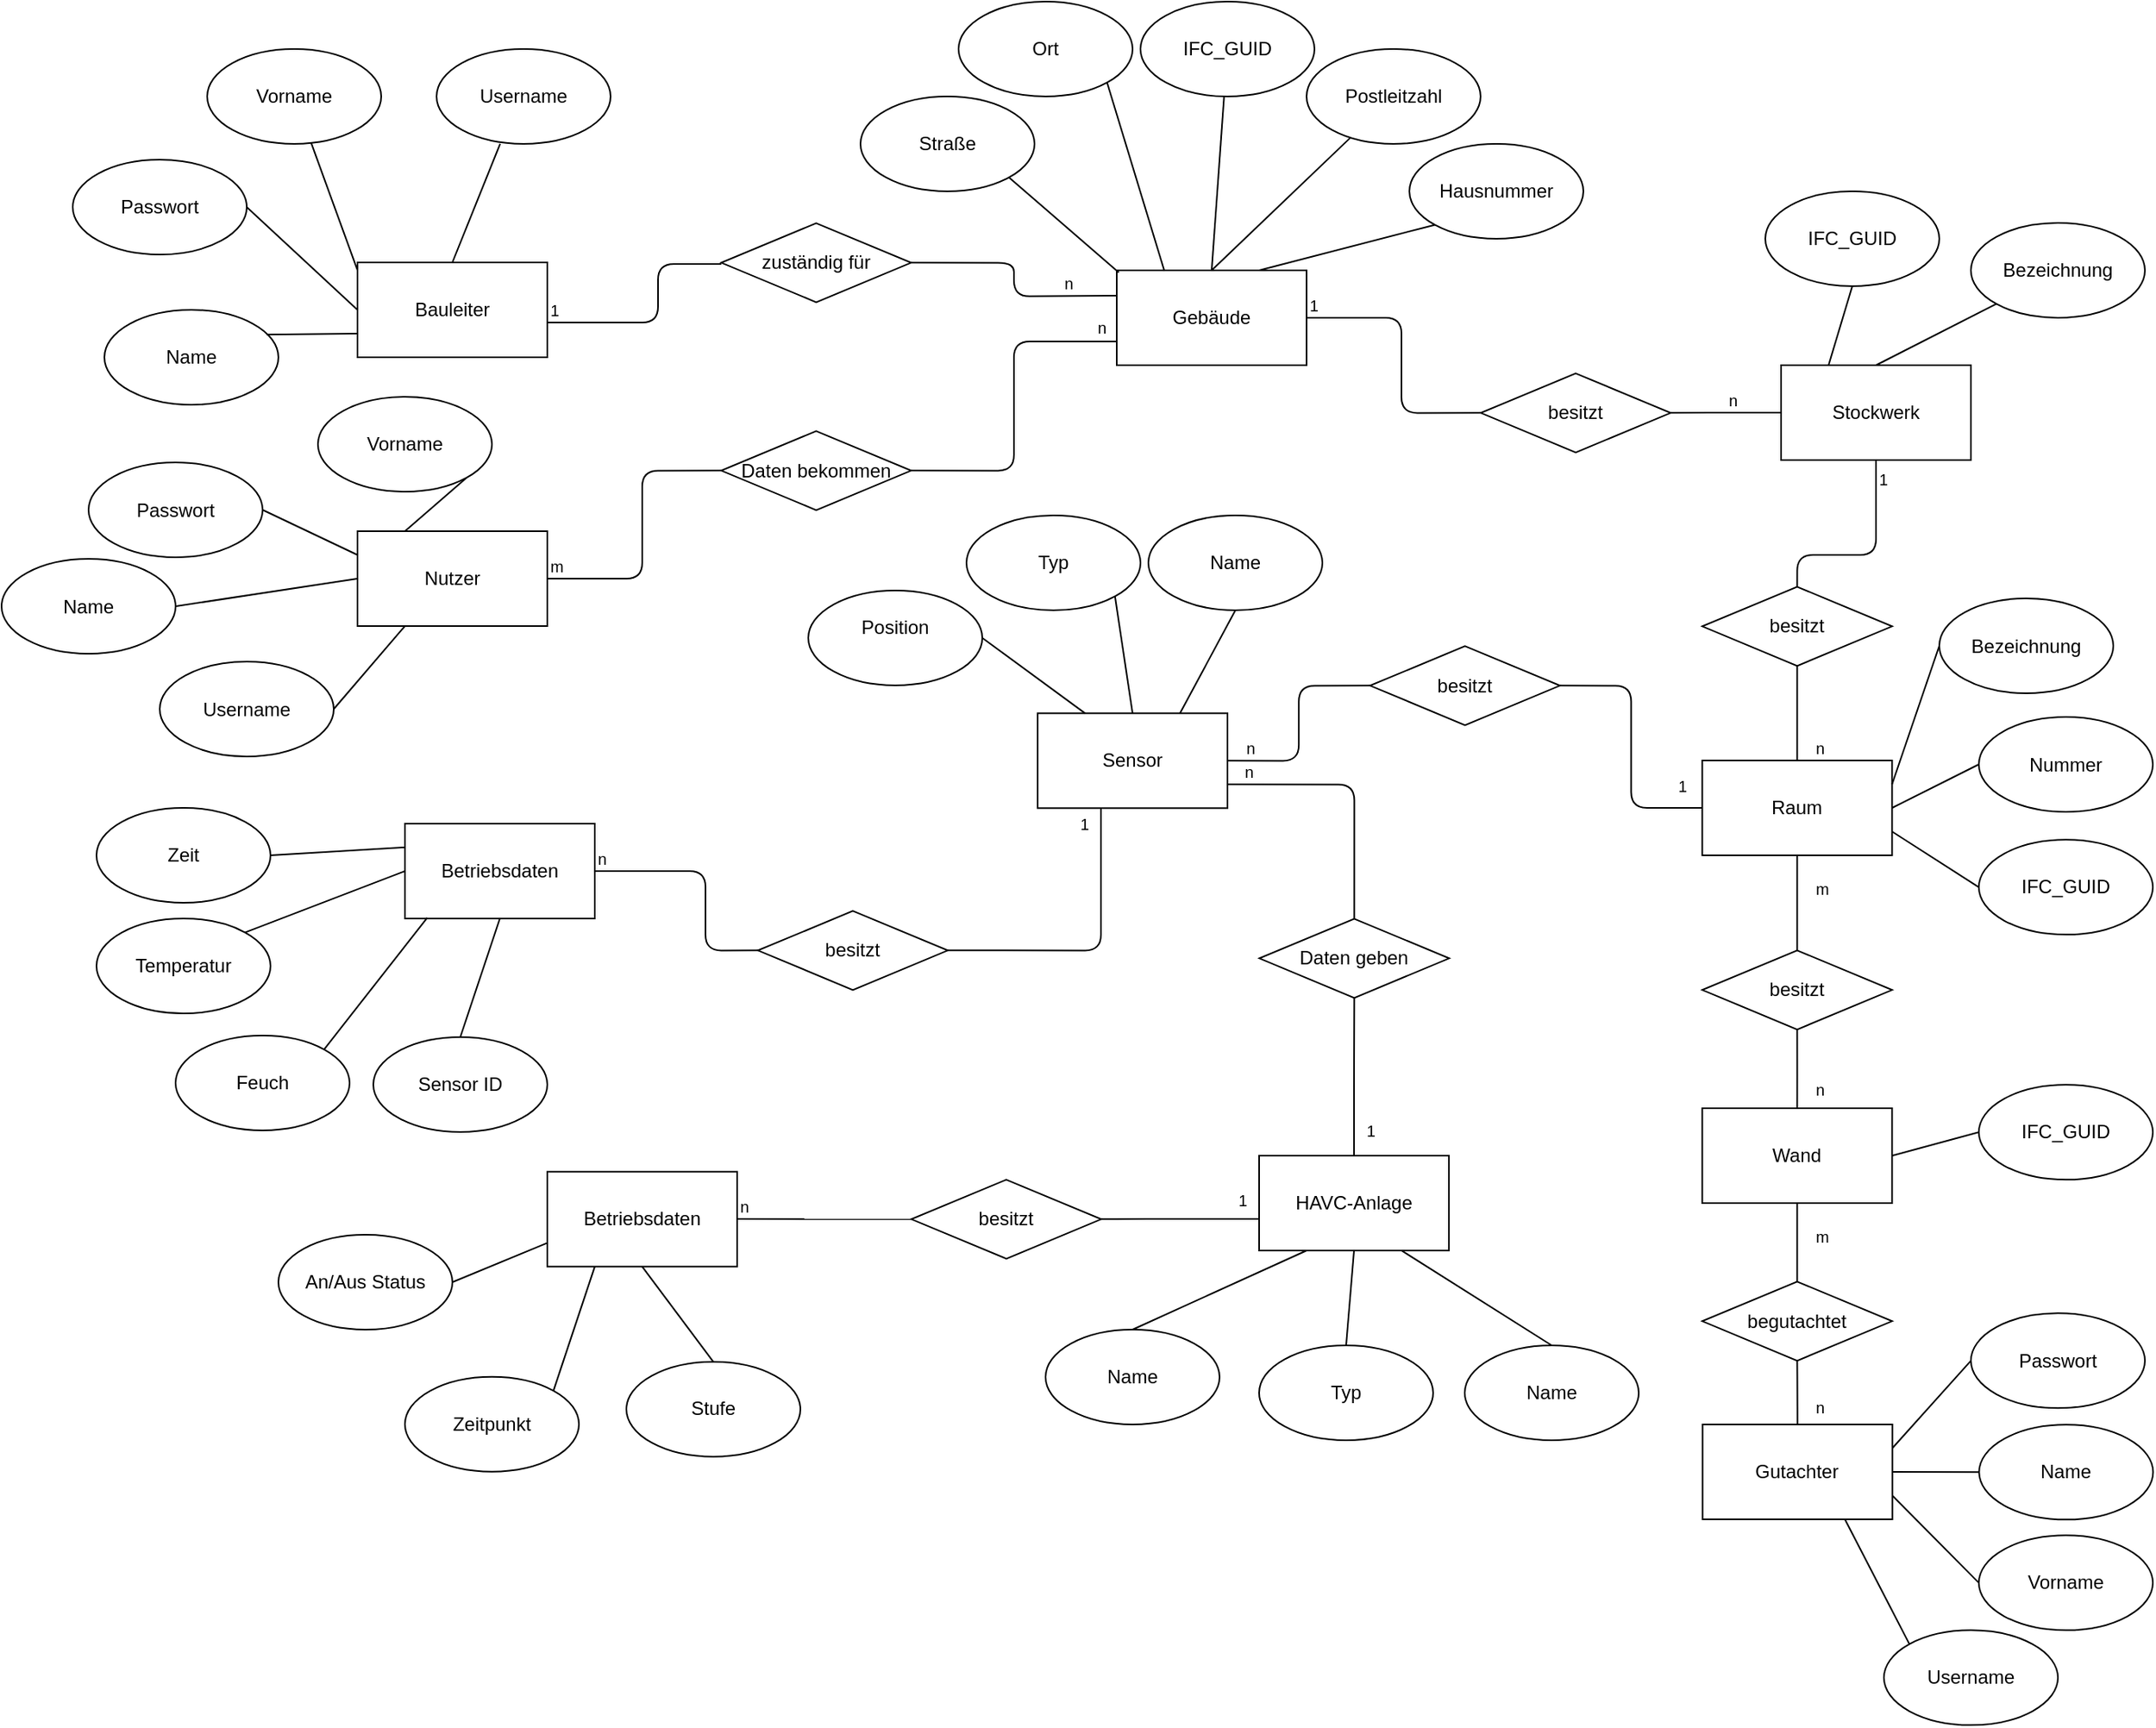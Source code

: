 <mxfile version="10.6.7" type="device"><diagram id="UBX2ubdArQGf509a7uWJ" name="第 1 页"><mxGraphModel dx="1980" dy="1734" grid="1" gridSize="10" guides="1" tooltips="1" connect="1" arrows="0" fold="1" page="1" pageScale="1" pageWidth="827" pageHeight="1169" math="0" shadow="0"><root><mxCell id="0"/><mxCell id="1" parent="0"/><mxCell id="5aq75tI2c3BR_j2ek4rv-1" value="Bauleiter" style="rounded=0;whiteSpace=wrap;html=1;" parent="1" vertex="1"><mxGeometry x="40" y="35" width="120" height="60" as="geometry"/></mxCell><mxCell id="5aq75tI2c3BR_j2ek4rv-2" value="Gebäude" style="rounded=0;whiteSpace=wrap;html=1;" parent="1" vertex="1"><mxGeometry x="520" y="40" width="120" height="60" as="geometry"/></mxCell><mxCell id="5aq75tI2c3BR_j2ek4rv-3" value="Nutzer" style="rounded=0;whiteSpace=wrap;html=1;" parent="1" vertex="1"><mxGeometry x="40" y="205" width="120" height="60" as="geometry"/></mxCell><mxCell id="5aq75tI2c3BR_j2ek4rv-4" value="Stockwerk" style="rounded=0;whiteSpace=wrap;html=1;" parent="1" vertex="1"><mxGeometry x="940" y="100" width="120" height="60" as="geometry"/></mxCell><mxCell id="5aq75tI2c3BR_j2ek4rv-5" value="Raum" style="rounded=0;whiteSpace=wrap;html=1;" parent="1" vertex="1"><mxGeometry x="890.167" y="350" width="120" height="60" as="geometry"/></mxCell><mxCell id="5aq75tI2c3BR_j2ek4rv-6" value="Wand" style="rounded=0;whiteSpace=wrap;html=1;" parent="1" vertex="1"><mxGeometry x="890.167" y="570" width="120" height="60" as="geometry"/></mxCell><mxCell id="5aq75tI2c3BR_j2ek4rv-7" value="Gutachter" style="rounded=0;whiteSpace=wrap;html=1;" parent="1" vertex="1"><mxGeometry x="890.333" y="770" width="120" height="60" as="geometry"/></mxCell><mxCell id="5aq75tI2c3BR_j2ek4rv-8" value="Sensor" style="rounded=0;whiteSpace=wrap;html=1;" parent="1" vertex="1"><mxGeometry x="470" y="320.167" width="120" height="60" as="geometry"/></mxCell><mxCell id="5aq75tI2c3BR_j2ek4rv-9" value="Betriebsdaten" style="rounded=0;whiteSpace=wrap;html=1;" parent="1" vertex="1"><mxGeometry x="70" y="390" width="120" height="60" as="geometry"/></mxCell><mxCell id="5aq75tI2c3BR_j2ek4rv-10" value="HAVC-Anlage" style="rounded=0;whiteSpace=wrap;html=1;" parent="1" vertex="1"><mxGeometry x="610" y="600" width="120" height="60" as="geometry"/></mxCell><mxCell id="5aq75tI2c3BR_j2ek4rv-11" value="Betriebsdaten" style="rounded=0;whiteSpace=wrap;html=1;" parent="1" vertex="1"><mxGeometry x="160" y="610.167" width="120" height="60" as="geometry"/></mxCell><mxCell id="5aq75tI2c3BR_j2ek4rv-12" value="zuständig für" style="rhombus;whiteSpace=wrap;html=1;" parent="1" vertex="1"><mxGeometry x="270" y="10.167" width="120" height="50" as="geometry"/></mxCell><mxCell id="5aq75tI2c3BR_j2ek4rv-13" value="Daten bekommen" style="rhombus;whiteSpace=wrap;html=1;" parent="1" vertex="1"><mxGeometry x="270" y="141.667" width="120" height="50" as="geometry"/></mxCell><mxCell id="5aq75tI2c3BR_j2ek4rv-14" value="besitzt" style="rhombus;whiteSpace=wrap;html=1;" parent="1" vertex="1"><mxGeometry x="750.167" y="105.167" width="120" height="50" as="geometry"/></mxCell><mxCell id="5aq75tI2c3BR_j2ek4rv-15" value="&lt;span style=&quot;font-weight: normal&quot;&gt;besitzt&lt;/span&gt;" style="rhombus;whiteSpace=wrap;html=1;fontStyle=1" parent="1" vertex="1"><mxGeometry x="890.167" y="240.167" width="120" height="50" as="geometry"/></mxCell><mxCell id="5aq75tI2c3BR_j2ek4rv-16" value="besitzt" style="rhombus;whiteSpace=wrap;html=1;" parent="1" vertex="1"><mxGeometry x="890.167" y="470.167" width="120" height="50" as="geometry"/></mxCell><mxCell id="5aq75tI2c3BR_j2ek4rv-17" value="begutachtet" style="rhombus;whiteSpace=wrap;html=1;" parent="1" vertex="1"><mxGeometry x="890.167" y="679.667" width="120" height="50" as="geometry"/></mxCell><mxCell id="5aq75tI2c3BR_j2ek4rv-18" value="besitzt" style="rhombus;whiteSpace=wrap;html=1;" parent="1" vertex="1"><mxGeometry x="680.167" y="277.667" width="120" height="50" as="geometry"/></mxCell><mxCell id="5aq75tI2c3BR_j2ek4rv-19" value="besitzt" style="rhombus;whiteSpace=wrap;html=1;" parent="1" vertex="1"><mxGeometry x="293.167" y="445.167" width="120" height="50" as="geometry"/></mxCell><mxCell id="5aq75tI2c3BR_j2ek4rv-20" value="Daten geben" style="rhombus;whiteSpace=wrap;html=1;" parent="1" vertex="1"><mxGeometry x="610.167" y="450.167" width="120" height="50" as="geometry"/></mxCell><mxCell id="5aq75tI2c3BR_j2ek4rv-21" value="besitzt" style="rhombus;whiteSpace=wrap;html=1;" parent="1" vertex="1"><mxGeometry x="390.167" y="615.167" width="120" height="50" as="geometry"/></mxCell><mxCell id="5aq75tI2c3BR_j2ek4rv-22" value="Passwort&lt;br&gt;" style="ellipse;whiteSpace=wrap;html=1;" parent="1" vertex="1"><mxGeometry x="-130" y="161.5" width="110" height="60" as="geometry"/></mxCell><mxCell id="5aq75tI2c3BR_j2ek4rv-23" value="Username&lt;br&gt;" style="ellipse;whiteSpace=wrap;html=1;" parent="1" vertex="1"><mxGeometry x="90" y="-100" width="110" height="60" as="geometry"/></mxCell><mxCell id="5aq75tI2c3BR_j2ek4rv-24" value="Vorname&lt;br&gt;" style="ellipse;whiteSpace=wrap;html=1;" parent="1" vertex="1"><mxGeometry x="-55" y="-100" width="110" height="60" as="geometry"/></mxCell><mxCell id="5aq75tI2c3BR_j2ek4rv-25" value="Name&lt;br&gt;" style="ellipse;whiteSpace=wrap;html=1;" parent="1" vertex="1"><mxGeometry x="-120" y="65" width="110" height="60" as="geometry"/></mxCell><mxCell id="5aq75tI2c3BR_j2ek4rv-27" value="Passwort&lt;br&gt;" style="ellipse;whiteSpace=wrap;html=1;" parent="1" vertex="1"><mxGeometry x="-140" y="-30" width="110" height="60" as="geometry"/></mxCell><mxCell id="5aq75tI2c3BR_j2ek4rv-28" value="Username&lt;br&gt;" style="ellipse;whiteSpace=wrap;html=1;" parent="1" vertex="1"><mxGeometry x="-85" y="287.5" width="110" height="60" as="geometry"/></mxCell><mxCell id="5aq75tI2c3BR_j2ek4rv-29" value="Vorname&lt;br&gt;" style="ellipse;whiteSpace=wrap;html=1;" parent="1" vertex="1"><mxGeometry x="15" y="120" width="110" height="60" as="geometry"/></mxCell><mxCell id="5aq75tI2c3BR_j2ek4rv-30" value="Name&lt;br&gt;" style="ellipse;whiteSpace=wrap;html=1;" parent="1" vertex="1"><mxGeometry x="-185" y="222.5" width="110" height="60" as="geometry"/></mxCell><mxCell id="5aq75tI2c3BR_j2ek4rv-31" value="Passwort&lt;br&gt;" style="ellipse;whiteSpace=wrap;html=1;" parent="1" vertex="1"><mxGeometry x="1060" y="699.667" width="110" height="60" as="geometry"/></mxCell><mxCell id="5aq75tI2c3BR_j2ek4rv-32" value="Username&lt;br&gt;" style="ellipse;whiteSpace=wrap;html=1;" parent="1" vertex="1"><mxGeometry x="1005" y="900.167" width="110" height="60" as="geometry"/></mxCell><mxCell id="5aq75tI2c3BR_j2ek4rv-33" value="Vorname&lt;br&gt;" style="ellipse;whiteSpace=wrap;html=1;" parent="1" vertex="1"><mxGeometry x="1065" y="840.167" width="110" height="60" as="geometry"/></mxCell><mxCell id="5aq75tI2c3BR_j2ek4rv-34" value="Name&lt;br&gt;" style="ellipse;whiteSpace=wrap;html=1;" parent="1" vertex="1"><mxGeometry x="1065.167" y="770.167" width="110" height="60" as="geometry"/></mxCell><mxCell id="5aq75tI2c3BR_j2ek4rv-35" value="IFC_GUID&lt;br&gt;" style="ellipse;whiteSpace=wrap;html=1;" parent="1" vertex="1"><mxGeometry x="535" y="-130" width="110" height="60" as="geometry"/></mxCell><mxCell id="5aq75tI2c3BR_j2ek4rv-36" value="Hausnummer&lt;br&gt;" style="ellipse;whiteSpace=wrap;html=1;" parent="1" vertex="1"><mxGeometry x="705" y="-40" width="110" height="60" as="geometry"/></mxCell><mxCell id="5aq75tI2c3BR_j2ek4rv-37" value="Postleitzahl&lt;br&gt;" style="ellipse;whiteSpace=wrap;html=1;" parent="1" vertex="1"><mxGeometry x="640" y="-100" width="110" height="60" as="geometry"/></mxCell><mxCell id="5aq75tI2c3BR_j2ek4rv-38" value="Straße&lt;br&gt;" style="ellipse;whiteSpace=wrap;html=1;" parent="1" vertex="1"><mxGeometry x="358" y="-70" width="110" height="60" as="geometry"/></mxCell><mxCell id="5aq75tI2c3BR_j2ek4rv-39" value="Ort&lt;br&gt;" style="ellipse;whiteSpace=wrap;html=1;" parent="1" vertex="1"><mxGeometry x="420" y="-130" width="110" height="60" as="geometry"/></mxCell><mxCell id="5aq75tI2c3BR_j2ek4rv-40" value="IFC_GUID&lt;br&gt;" style="ellipse;whiteSpace=wrap;html=1;" parent="1" vertex="1"><mxGeometry x="930" y="-10" width="110" height="60" as="geometry"/></mxCell><mxCell id="5aq75tI2c3BR_j2ek4rv-41" value="Nummer&lt;br&gt;" style="ellipse;whiteSpace=wrap;html=1;" parent="1" vertex="1"><mxGeometry x="1065" y="322.5" width="110" height="60" as="geometry"/></mxCell><mxCell id="5aq75tI2c3BR_j2ek4rv-42" value="Bezeichnung&lt;br&gt;" style="ellipse;whiteSpace=wrap;html=1;" parent="1" vertex="1"><mxGeometry x="1040" y="247.5" width="110" height="60" as="geometry"/></mxCell><mxCell id="5aq75tI2c3BR_j2ek4rv-43" value="IFC_GUID&lt;br&gt;" style="ellipse;whiteSpace=wrap;html=1;" parent="1" vertex="1"><mxGeometry x="1065" y="400.167" width="110" height="60" as="geometry"/></mxCell><mxCell id="5aq75tI2c3BR_j2ek4rv-44" value="Bezeichnung&lt;br&gt;" style="ellipse;whiteSpace=wrap;html=1;" parent="1" vertex="1"><mxGeometry x="1060" y="10" width="110" height="60" as="geometry"/></mxCell><mxCell id="5aq75tI2c3BR_j2ek4rv-45" value="IFC_GUID&lt;br&gt;" style="ellipse;whiteSpace=wrap;html=1;" parent="1" vertex="1"><mxGeometry x="1065" y="555.167" width="110" height="60" as="geometry"/></mxCell><mxCell id="5aq75tI2c3BR_j2ek4rv-46" value="Name&lt;br&gt;" style="ellipse;whiteSpace=wrap;html=1;" parent="1" vertex="1"><mxGeometry x="540" y="195" width="110" height="60" as="geometry"/></mxCell><mxCell id="bjiKkHDCaapqPkf60sy4-5" value="" style="endArrow=none;html=1;edgeStyle=orthogonalEdgeStyle;exitX=1;exitY=0.5;exitDx=0;exitDy=0;entryX=0;entryY=0.5;entryDx=0;entryDy=0;" parent="1" source="5aq75tI2c3BR_j2ek4rv-9" target="5aq75tI2c3BR_j2ek4rv-19" edge="1"><mxGeometry relative="1" as="geometry"><mxPoint x="193" y="510" as="sourcePoint"/><mxPoint x="353" y="510" as="targetPoint"/><Array as="points"><mxPoint x="260" y="420"/><mxPoint x="260" y="470"/></Array></mxGeometry></mxCell><mxCell id="bjiKkHDCaapqPkf60sy4-6" value="n&lt;br&gt;" style="resizable=0;html=1;align=left;verticalAlign=bottom;labelBackgroundColor=#ffffff;fontSize=10;" parent="bjiKkHDCaapqPkf60sy4-5" connectable="0" vertex="1"><mxGeometry x="-1" relative="1" as="geometry"/></mxCell><mxCell id="bjiKkHDCaapqPkf60sy4-7" value="" style="resizable=0;html=1;align=right;verticalAlign=bottom;labelBackgroundColor=#ffffff;fontSize=10;" parent="bjiKkHDCaapqPkf60sy4-5" connectable="0" vertex="1"><mxGeometry x="1" relative="1" as="geometry"/></mxCell><mxCell id="bjiKkHDCaapqPkf60sy4-8" value="" style="endArrow=none;html=1;edgeStyle=orthogonalEdgeStyle;entryX=1;entryY=0.5;entryDx=0;entryDy=0;" parent="1" source="5aq75tI2c3BR_j2ek4rv-8" target="5aq75tI2c3BR_j2ek4rv-19" edge="1"><mxGeometry relative="1" as="geometry"><mxPoint x="510" y="420" as="sourcePoint"/><mxPoint x="535" y="419" as="targetPoint"/><Array as="points"><mxPoint x="510" y="470"/></Array></mxGeometry></mxCell><mxCell id="bjiKkHDCaapqPkf60sy4-9" value="1" style="resizable=0;html=1;align=left;verticalAlign=bottom;labelBackgroundColor=#ffffff;fontSize=10;" parent="bjiKkHDCaapqPkf60sy4-8" connectable="0" vertex="1"><mxGeometry x="-1" relative="1" as="geometry"><mxPoint x="-15" y="18" as="offset"/></mxGeometry></mxCell><mxCell id="bjiKkHDCaapqPkf60sy4-10" value="" style="resizable=0;html=1;align=right;verticalAlign=bottom;labelBackgroundColor=#ffffff;fontSize=10;" parent="bjiKkHDCaapqPkf60sy4-8" connectable="0" vertex="1"><mxGeometry x="1" relative="1" as="geometry"/></mxCell><mxCell id="bjiKkHDCaapqPkf60sy4-17" value="" style="endArrow=none;html=1;edgeStyle=orthogonalEdgeStyle;entryX=0;entryY=0.5;entryDx=0;entryDy=0;" parent="1" source="5aq75tI2c3BR_j2ek4rv-1" target="5aq75tI2c3BR_j2ek4rv-12" edge="1"><mxGeometry relative="1" as="geometry"><mxPoint x="158.5" y="45" as="sourcePoint"/><mxPoint x="279" y="36" as="targetPoint"/><Array as="points"><mxPoint x="230" y="73"/><mxPoint x="230" y="36"/><mxPoint x="270" y="36"/></Array></mxGeometry></mxCell><mxCell id="bjiKkHDCaapqPkf60sy4-18" value="1&lt;br&gt;" style="resizable=0;html=1;align=left;verticalAlign=bottom;labelBackgroundColor=#ffffff;fontSize=10;" parent="bjiKkHDCaapqPkf60sy4-17" connectable="0" vertex="1"><mxGeometry x="-1" relative="1" as="geometry"/></mxCell><mxCell id="bjiKkHDCaapqPkf60sy4-19" value="" style="resizable=0;html=1;align=right;verticalAlign=bottom;labelBackgroundColor=#ffffff;fontSize=10;" parent="bjiKkHDCaapqPkf60sy4-17" connectable="0" vertex="1"><mxGeometry x="1" relative="1" as="geometry"/></mxCell><mxCell id="bjiKkHDCaapqPkf60sy4-28" value="" style="endArrow=none;html=1;edgeStyle=orthogonalEdgeStyle;entryX=1;entryY=0.5;entryDx=0;entryDy=0;" parent="1" target="5aq75tI2c3BR_j2ek4rv-12" edge="1"><mxGeometry relative="1" as="geometry"><mxPoint x="520" y="56" as="sourcePoint"/><mxPoint x="390" y="40" as="targetPoint"/></mxGeometry></mxCell><mxCell id="bjiKkHDCaapqPkf60sy4-29" value="n&lt;br&gt;" style="resizable=0;html=1;align=left;verticalAlign=bottom;labelBackgroundColor=#ffffff;fontSize=10;" parent="bjiKkHDCaapqPkf60sy4-28" connectable="0" vertex="1"><mxGeometry x="-1" relative="1" as="geometry"><mxPoint x="-35" as="offset"/></mxGeometry></mxCell><mxCell id="bjiKkHDCaapqPkf60sy4-30" value="" style="resizable=0;html=1;align=right;verticalAlign=bottom;labelBackgroundColor=#ffffff;fontSize=10;" parent="bjiKkHDCaapqPkf60sy4-28" connectable="0" vertex="1"><mxGeometry x="1" relative="1" as="geometry"/></mxCell><mxCell id="bjiKkHDCaapqPkf60sy4-31" value="" style="endArrow=none;html=1;exitX=0;exitY=0.083;exitDx=0;exitDy=0;exitPerimeter=0;" parent="1" source="5aq75tI2c3BR_j2ek4rv-1" target="5aq75tI2c3BR_j2ek4rv-24" edge="1"><mxGeometry width="50" height="50" relative="1" as="geometry"><mxPoint x="30" y="10" as="sourcePoint"/><mxPoint x="80" y="-40" as="targetPoint"/></mxGeometry></mxCell><mxCell id="bjiKkHDCaapqPkf60sy4-33" value="" style="endArrow=none;html=1;exitX=0.5;exitY=0;exitDx=0;exitDy=0;" parent="1" source="5aq75tI2c3BR_j2ek4rv-1" edge="1"><mxGeometry width="50" height="50" relative="1" as="geometry"><mxPoint x="159.5" y="40.5" as="sourcePoint"/><mxPoint x="130.201" y="-40.073" as="targetPoint"/></mxGeometry></mxCell><mxCell id="bjiKkHDCaapqPkf60sy4-34" value="" style="endArrow=none;html=1;entryX=0;entryY=1;entryDx=0;entryDy=0;exitX=0.75;exitY=0;exitDx=0;exitDy=0;" parent="1" source="5aq75tI2c3BR_j2ek4rv-2" target="5aq75tI2c3BR_j2ek4rv-36" edge="1"><mxGeometry width="50" height="50" relative="1" as="geometry"><mxPoint x="620" y="37" as="sourcePoint"/><mxPoint x="715.201" y="-65.073" as="targetPoint"/></mxGeometry></mxCell><mxCell id="bjiKkHDCaapqPkf60sy4-36" value="" style="endArrow=none;html=1;exitX=0;exitY=0.75;exitDx=0;exitDy=0;entryX=0.933;entryY=0.26;entryDx=0;entryDy=0;entryPerimeter=0;" parent="1" source="5aq75tI2c3BR_j2ek4rv-1" target="5aq75tI2c3BR_j2ek4rv-25" edge="1"><mxGeometry width="50" height="50" relative="1" as="geometry"><mxPoint x="60" y="60" as="sourcePoint"/><mxPoint x="30.701" y="-20.573" as="targetPoint"/></mxGeometry></mxCell><mxCell id="bjiKkHDCaapqPkf60sy4-37" value="" style="endArrow=none;html=1;exitX=0;exitY=0.5;exitDx=0;exitDy=0;entryX=1;entryY=0.5;entryDx=0;entryDy=0;" parent="1" source="5aq75tI2c3BR_j2ek4rv-1" target="5aq75tI2c3BR_j2ek4rv-27" edge="1"><mxGeometry width="50" height="50" relative="1" as="geometry"><mxPoint x="70" y="70" as="sourcePoint"/><mxPoint x="40.701" y="-10.573" as="targetPoint"/></mxGeometry></mxCell><mxCell id="bjiKkHDCaapqPkf60sy4-38" value="" style="endArrow=none;html=1;exitX=0.5;exitY=0;exitDx=0;exitDy=0;" parent="1" source="5aq75tI2c3BR_j2ek4rv-2" target="5aq75tI2c3BR_j2ek4rv-37" edge="1"><mxGeometry width="50" height="50" relative="1" as="geometry"><mxPoint x="580" y="30" as="sourcePoint"/><mxPoint x="550.701" y="-30.073" as="targetPoint"/></mxGeometry></mxCell><mxCell id="bjiKkHDCaapqPkf60sy4-39" style="edgeStyle=none;rounded=0;orthogonalLoop=1;jettySize=auto;html=1;entryX=0.5;entryY=0;entryDx=0;entryDy=0;" parent="1" source="5aq75tI2c3BR_j2ek4rv-2" target="5aq75tI2c3BR_j2ek4rv-2" edge="1"><mxGeometry relative="1" as="geometry"/></mxCell><mxCell id="bjiKkHDCaapqPkf60sy4-40" value="" style="endArrow=none;html=1;exitX=0.5;exitY=0;exitDx=0;exitDy=0;" parent="1" source="5aq75tI2c3BR_j2ek4rv-2" target="5aq75tI2c3BR_j2ek4rv-35" edge="1"><mxGeometry width="50" height="50" relative="1" as="geometry"><mxPoint x="499.5" y="40.5" as="sourcePoint"/><mxPoint x="470.201" y="-40.073" as="targetPoint"/></mxGeometry></mxCell><mxCell id="bjiKkHDCaapqPkf60sy4-41" value="" style="endArrow=none;html=1;edgeStyle=orthogonalEdgeStyle;exitX=0;exitY=0.5;exitDx=0;exitDy=0;entryX=1;entryY=0.5;entryDx=0;entryDy=0;" parent="1" source="5aq75tI2c3BR_j2ek4rv-4" target="5aq75tI2c3BR_j2ek4rv-14" edge="1"><mxGeometry relative="1" as="geometry"><mxPoint x="915" y="122.5" as="sourcePoint"/><mxPoint x="830" y="100" as="targetPoint"/></mxGeometry></mxCell><mxCell id="bjiKkHDCaapqPkf60sy4-42" value="n&lt;br&gt;" style="resizable=0;html=1;align=left;verticalAlign=bottom;labelBackgroundColor=#ffffff;fontSize=10;" parent="bjiKkHDCaapqPkf60sy4-41" connectable="0" vertex="1"><mxGeometry x="-1" relative="1" as="geometry"><mxPoint x="-35" as="offset"/></mxGeometry></mxCell><mxCell id="bjiKkHDCaapqPkf60sy4-43" value="" style="resizable=0;html=1;align=right;verticalAlign=bottom;labelBackgroundColor=#ffffff;fontSize=10;" parent="bjiKkHDCaapqPkf60sy4-41" connectable="0" vertex="1"><mxGeometry x="1" relative="1" as="geometry"/></mxCell><mxCell id="bjiKkHDCaapqPkf60sy4-47" value="" style="endArrow=none;html=1;edgeStyle=orthogonalEdgeStyle;entryX=0;entryY=0.5;entryDx=0;entryDy=0;exitX=1;exitY=0.5;exitDx=0;exitDy=0;" parent="1" source="5aq75tI2c3BR_j2ek4rv-2" target="5aq75tI2c3BR_j2ek4rv-14" edge="1"><mxGeometry relative="1" as="geometry"><mxPoint x="662" y="95" as="sourcePoint"/><mxPoint x="772" y="57" as="targetPoint"/><Array as="points"><mxPoint x="700" y="70"/><mxPoint x="700" y="130"/></Array></mxGeometry></mxCell><mxCell id="bjiKkHDCaapqPkf60sy4-48" value="1&lt;br&gt;" style="resizable=0;html=1;align=left;verticalAlign=bottom;labelBackgroundColor=#ffffff;fontSize=10;" parent="bjiKkHDCaapqPkf60sy4-47" connectable="0" vertex="1"><mxGeometry x="-1" relative="1" as="geometry"/></mxCell><mxCell id="bjiKkHDCaapqPkf60sy4-49" value="" style="resizable=0;html=1;align=right;verticalAlign=bottom;labelBackgroundColor=#ffffff;fontSize=10;" parent="bjiKkHDCaapqPkf60sy4-47" connectable="0" vertex="1"><mxGeometry x="1" relative="1" as="geometry"/></mxCell><mxCell id="bjiKkHDCaapqPkf60sy4-50" value="" style="endArrow=none;html=1;entryX=0;entryY=1;entryDx=0;entryDy=0;exitX=0.5;exitY=0;exitDx=0;exitDy=0;" parent="1" source="5aq75tI2c3BR_j2ek4rv-4" target="5aq75tI2c3BR_j2ek4rv-44" edge="1"><mxGeometry width="50" height="50" relative="1" as="geometry"><mxPoint x="990" y="113.5" as="sourcePoint"/><mxPoint x="1085" y="26.5" as="targetPoint"/></mxGeometry></mxCell><mxCell id="bjiKkHDCaapqPkf60sy4-51" value="" style="endArrow=none;html=1;entryX=0.5;entryY=1;entryDx=0;entryDy=0;exitX=0.25;exitY=0;exitDx=0;exitDy=0;" parent="1" source="5aq75tI2c3BR_j2ek4rv-4" target="5aq75tI2c3BR_j2ek4rv-40" edge="1"><mxGeometry width="50" height="50" relative="1" as="geometry"><mxPoint x="924" y="74.5" as="sourcePoint"/><mxPoint x="1000" y="35.5" as="targetPoint"/></mxGeometry></mxCell><mxCell id="bjiKkHDCaapqPkf60sy4-55" value="" style="endArrow=none;html=1;edgeStyle=orthogonalEdgeStyle;exitX=0.5;exitY=1;exitDx=0;exitDy=0;entryX=0.5;entryY=0;entryDx=0;entryDy=0;" parent="1" source="5aq75tI2c3BR_j2ek4rv-4" target="5aq75tI2c3BR_j2ek4rv-15" edge="1"><mxGeometry relative="1" as="geometry"><mxPoint x="950" y="140" as="sourcePoint"/><mxPoint x="880" y="140" as="targetPoint"/><Array as="points"><mxPoint x="1000" y="220"/></Array></mxGeometry></mxCell><mxCell id="bjiKkHDCaapqPkf60sy4-56" value="1&lt;br&gt;" style="resizable=0;html=1;align=left;verticalAlign=bottom;labelBackgroundColor=#ffffff;fontSize=10;" parent="bjiKkHDCaapqPkf60sy4-55" connectable="0" vertex="1"><mxGeometry x="-1" relative="1" as="geometry"><mxPoint y="20" as="offset"/></mxGeometry></mxCell><mxCell id="bjiKkHDCaapqPkf60sy4-57" value="" style="resizable=0;html=1;align=right;verticalAlign=bottom;labelBackgroundColor=#ffffff;fontSize=10;" parent="bjiKkHDCaapqPkf60sy4-55" connectable="0" vertex="1"><mxGeometry x="1" relative="1" as="geometry"/></mxCell><mxCell id="bjiKkHDCaapqPkf60sy4-58" value="" style="endArrow=none;html=1;edgeStyle=orthogonalEdgeStyle;" parent="1" source="5aq75tI2c3BR_j2ek4rv-15" target="5aq75tI2c3BR_j2ek4rv-5" edge="1"><mxGeometry relative="1" as="geometry"><mxPoint x="950" y="140" as="sourcePoint"/><mxPoint x="880" y="140" as="targetPoint"/><Array as="points"/></mxGeometry></mxCell><mxCell id="bjiKkHDCaapqPkf60sy4-59" value="n&lt;br&gt;" style="resizable=0;html=1;align=left;verticalAlign=bottom;labelBackgroundColor=#ffffff;fontSize=10;" parent="bjiKkHDCaapqPkf60sy4-58" connectable="0" vertex="1"><mxGeometry x="-1" relative="1" as="geometry"><mxPoint x="10" y="60" as="offset"/></mxGeometry></mxCell><mxCell id="bjiKkHDCaapqPkf60sy4-60" value="" style="resizable=0;html=1;align=right;verticalAlign=bottom;labelBackgroundColor=#ffffff;fontSize=10;" parent="bjiKkHDCaapqPkf60sy4-58" connectable="0" vertex="1"><mxGeometry x="1" relative="1" as="geometry"/></mxCell><mxCell id="bjiKkHDCaapqPkf60sy4-62" value="" style="endArrow=none;html=1;entryX=0;entryY=0.5;entryDx=0;entryDy=0;exitX=1;exitY=0.25;exitDx=0;exitDy=0;" parent="1" source="5aq75tI2c3BR_j2ek4rv-5" target="5aq75tI2c3BR_j2ek4rv-42" edge="1"><mxGeometry width="50" height="50" relative="1" as="geometry"><mxPoint x="980" y="110" as="sourcePoint"/><mxPoint x="975" y="20" as="targetPoint"/></mxGeometry></mxCell><mxCell id="bjiKkHDCaapqPkf60sy4-63" value="" style="endArrow=none;html=1;entryX=0;entryY=0.5;entryDx=0;entryDy=0;exitX=1;exitY=0.5;exitDx=0;exitDy=0;" parent="1" source="5aq75tI2c3BR_j2ek4rv-5" target="5aq75tI2c3BR_j2ek4rv-41" edge="1"><mxGeometry width="50" height="50" relative="1" as="geometry"><mxPoint x="1020" y="375" as="sourcePoint"/><mxPoint x="1160" y="290" as="targetPoint"/></mxGeometry></mxCell><mxCell id="bjiKkHDCaapqPkf60sy4-64" value="" style="endArrow=none;html=1;entryX=0;entryY=0.5;entryDx=0;entryDy=0;exitX=1;exitY=0.75;exitDx=0;exitDy=0;" parent="1" source="5aq75tI2c3BR_j2ek4rv-5" target="5aq75tI2c3BR_j2ek4rv-43" edge="1"><mxGeometry width="50" height="50" relative="1" as="geometry"><mxPoint x="1020" y="390" as="sourcePoint"/><mxPoint x="1160" y="360" as="targetPoint"/></mxGeometry></mxCell><mxCell id="bjiKkHDCaapqPkf60sy4-67" value="" style="endArrow=none;html=1;edgeStyle=orthogonalEdgeStyle;exitX=0.5;exitY=1;exitDx=0;exitDy=0;entryX=0.5;entryY=0;entryDx=0;entryDy=0;" parent="1" source="5aq75tI2c3BR_j2ek4rv-5" target="5aq75tI2c3BR_j2ek4rv-16" edge="1"><mxGeometry relative="1" as="geometry"><mxPoint x="1060.167" y="450.167" as="sourcePoint"/><mxPoint x="1060.167" y="510" as="targetPoint"/><Array as="points"/></mxGeometry></mxCell><mxCell id="bjiKkHDCaapqPkf60sy4-68" value="m&lt;br&gt;" style="resizable=0;html=1;align=left;verticalAlign=bottom;labelBackgroundColor=#ffffff;fontSize=10;" parent="bjiKkHDCaapqPkf60sy4-67" connectable="0" vertex="1"><mxGeometry x="-1" relative="1" as="geometry"><mxPoint x="10" y="29" as="offset"/></mxGeometry></mxCell><mxCell id="bjiKkHDCaapqPkf60sy4-69" value="" style="resizable=0;html=1;align=right;verticalAlign=bottom;labelBackgroundColor=#ffffff;fontSize=10;" parent="bjiKkHDCaapqPkf60sy4-67" connectable="0" vertex="1"><mxGeometry x="1" relative="1" as="geometry"/></mxCell><mxCell id="bjiKkHDCaapqPkf60sy4-71" value="" style="endArrow=none;html=1;edgeStyle=orthogonalEdgeStyle;exitX=0.5;exitY=1;exitDx=0;exitDy=0;entryX=0.5;entryY=0;entryDx=0;entryDy=0;" parent="1" source="5aq75tI2c3BR_j2ek4rv-16" target="5aq75tI2c3BR_j2ek4rv-6" edge="1"><mxGeometry relative="1" as="geometry"><mxPoint x="1040.167" y="470.167" as="sourcePoint"/><mxPoint x="1040.167" y="530" as="targetPoint"/><Array as="points"><mxPoint x="950" y="550"/><mxPoint x="950" y="550"/></Array></mxGeometry></mxCell><mxCell id="bjiKkHDCaapqPkf60sy4-72" value="n&lt;br&gt;" style="resizable=0;html=1;align=left;verticalAlign=bottom;labelBackgroundColor=#ffffff;fontSize=10;" parent="bjiKkHDCaapqPkf60sy4-71" connectable="0" vertex="1"><mxGeometry x="-1" relative="1" as="geometry"><mxPoint x="10" y="46" as="offset"/></mxGeometry></mxCell><mxCell id="bjiKkHDCaapqPkf60sy4-73" value="" style="resizable=0;html=1;align=right;verticalAlign=bottom;labelBackgroundColor=#ffffff;fontSize=10;" parent="bjiKkHDCaapqPkf60sy4-71" connectable="0" vertex="1"><mxGeometry x="1" relative="1" as="geometry"/></mxCell><mxCell id="bjiKkHDCaapqPkf60sy4-74" value="" style="endArrow=none;html=1;entryX=0;entryY=0.5;entryDx=0;entryDy=0;exitX=1;exitY=0.5;exitDx=0;exitDy=0;" parent="1" source="5aq75tI2c3BR_j2ek4rv-6" target="5aq75tI2c3BR_j2ek4rv-45" edge="1"><mxGeometry width="50" height="50" relative="1" as="geometry"><mxPoint x="990" y="507.5" as="sourcePoint"/><mxPoint x="1130" y="532.5" as="targetPoint"/></mxGeometry></mxCell><mxCell id="bjiKkHDCaapqPkf60sy4-76" value="" style="endArrow=none;html=1;exitX=0.25;exitY=0;exitDx=0;exitDy=0;entryX=1;entryY=1;entryDx=0;entryDy=0;" parent="1" source="5aq75tI2c3BR_j2ek4rv-2" target="5aq75tI2c3BR_j2ek4rv-39" edge="1"><mxGeometry width="50" height="50" relative="1" as="geometry"><mxPoint x="447" y="27" as="sourcePoint"/><mxPoint x="534.755" y="-56.939" as="targetPoint"/></mxGeometry></mxCell><mxCell id="bjiKkHDCaapqPkf60sy4-77" value="" style="endArrow=none;html=1;edgeStyle=orthogonalEdgeStyle;entryX=1;entryY=0.5;entryDx=0;entryDy=0;exitX=0;exitY=0.75;exitDx=0;exitDy=0;" parent="1" source="5aq75tI2c3BR_j2ek4rv-2" target="5aq75tI2c3BR_j2ek4rv-13" edge="1"><mxGeometry relative="1" as="geometry"><mxPoint x="530" y="80" as="sourcePoint"/><mxPoint x="400" y="45" as="targetPoint"/></mxGeometry></mxCell><mxCell id="bjiKkHDCaapqPkf60sy4-78" value="n&lt;br&gt;" style="resizable=0;html=1;align=left;verticalAlign=bottom;labelBackgroundColor=#ffffff;fontSize=10;" parent="bjiKkHDCaapqPkf60sy4-77" connectable="0" vertex="1"><mxGeometry x="-1" relative="1" as="geometry"><mxPoint x="-14" y="-1" as="offset"/></mxGeometry></mxCell><mxCell id="bjiKkHDCaapqPkf60sy4-79" value="" style="resizable=0;html=1;align=right;verticalAlign=bottom;labelBackgroundColor=#ffffff;fontSize=10;" parent="bjiKkHDCaapqPkf60sy4-77" connectable="0" vertex="1"><mxGeometry x="1" relative="1" as="geometry"/></mxCell><mxCell id="bjiKkHDCaapqPkf60sy4-80" value="" style="endArrow=none;html=1;edgeStyle=orthogonalEdgeStyle;entryX=0;entryY=0.5;entryDx=0;entryDy=0;exitX=1;exitY=0.5;exitDx=0;exitDy=0;" parent="1" source="5aq75tI2c3BR_j2ek4rv-3" target="5aq75tI2c3BR_j2ek4rv-13" edge="1"><mxGeometry relative="1" as="geometry"><mxPoint x="170" y="83" as="sourcePoint"/><mxPoint x="280" y="45" as="targetPoint"/><Array as="points"><mxPoint x="220" y="235"/><mxPoint x="220" y="167"/></Array></mxGeometry></mxCell><mxCell id="bjiKkHDCaapqPkf60sy4-81" value="m&lt;br&gt;" style="resizable=0;html=1;align=left;verticalAlign=bottom;labelBackgroundColor=#ffffff;fontSize=10;" parent="bjiKkHDCaapqPkf60sy4-80" connectable="0" vertex="1"><mxGeometry x="-1" relative="1" as="geometry"/></mxCell><mxCell id="bjiKkHDCaapqPkf60sy4-82" value="" style="resizable=0;html=1;align=right;verticalAlign=bottom;labelBackgroundColor=#ffffff;fontSize=10;" parent="bjiKkHDCaapqPkf60sy4-80" connectable="0" vertex="1"><mxGeometry x="1" relative="1" as="geometry"/></mxCell><mxCell id="bjiKkHDCaapqPkf60sy4-83" value="" style="endArrow=none;html=1;exitX=1;exitY=1;exitDx=0;exitDy=0;entryX=0.25;entryY=0;entryDx=0;entryDy=0;" parent="1" source="5aq75tI2c3BR_j2ek4rv-29" target="5aq75tI2c3BR_j2ek4rv-3" edge="1"><mxGeometry width="50" height="50" relative="1" as="geometry"><mxPoint x="45" y="290" as="sourcePoint"/><mxPoint x="75.201" y="214.927" as="targetPoint"/></mxGeometry></mxCell><mxCell id="bjiKkHDCaapqPkf60sy4-84" value="" style="endArrow=none;html=1;exitX=1;exitY=0.5;exitDx=0;exitDy=0;entryX=0;entryY=0.25;entryDx=0;entryDy=0;" parent="1" source="5aq75tI2c3BR_j2ek4rv-22" target="5aq75tI2c3BR_j2ek4rv-3" edge="1"><mxGeometry width="50" height="50" relative="1" as="geometry"><mxPoint x="49" y="210" as="sourcePoint"/><mxPoint x="70" y="264" as="targetPoint"/></mxGeometry></mxCell><mxCell id="bjiKkHDCaapqPkf60sy4-85" value="" style="endArrow=none;html=1;entryX=0;entryY=0.5;entryDx=0;entryDy=0;exitX=1;exitY=0.5;exitDx=0;exitDy=0;" parent="1" source="5aq75tI2c3BR_j2ek4rv-30" target="5aq75tI2c3BR_j2ek4rv-3" edge="1"><mxGeometry width="50" height="50" relative="1" as="geometry"><mxPoint x="40" y="265" as="sourcePoint"/><mxPoint x="120" y="265" as="targetPoint"/></mxGeometry></mxCell><mxCell id="bjiKkHDCaapqPkf60sy4-86" value="" style="endArrow=none;html=1;entryX=0.25;entryY=1;entryDx=0;entryDy=0;exitX=1;exitY=0.5;exitDx=0;exitDy=0;" parent="1" source="5aq75tI2c3BR_j2ek4rv-28" target="5aq75tI2c3BR_j2ek4rv-3" edge="1"><mxGeometry width="50" height="50" relative="1" as="geometry"><mxPoint x="35" y="290" as="sourcePoint"/><mxPoint x="120" y="280" as="targetPoint"/></mxGeometry></mxCell><mxCell id="bjiKkHDCaapqPkf60sy4-87" value="" style="endArrow=none;html=1;exitX=0.011;exitY=0.023;exitDx=0;exitDy=0;entryX=1;entryY=1;entryDx=0;entryDy=0;exitPerimeter=0;" parent="1" source="5aq75tI2c3BR_j2ek4rv-2" target="5aq75tI2c3BR_j2ek4rv-38" edge="1"><mxGeometry width="50" height="50" relative="1" as="geometry"><mxPoint x="560" y="50" as="sourcePoint"/><mxPoint x="514" y="-79" as="targetPoint"/></mxGeometry></mxCell><mxCell id="bjiKkHDCaapqPkf60sy4-97" value="" style="endArrow=none;html=1;edgeStyle=orthogonalEdgeStyle;exitX=0.5;exitY=0;exitDx=0;exitDy=0;entryX=0.5;entryY=1;entryDx=0;entryDy=0;" parent="1" source="5aq75tI2c3BR_j2ek4rv-7" target="5aq75tI2c3BR_j2ek4rv-17" edge="1"><mxGeometry relative="1" as="geometry"><mxPoint x="960" y="640" as="sourcePoint"/><mxPoint x="960" y="690" as="targetPoint"/><Array as="points"><mxPoint x="950" y="750"/><mxPoint x="950" y="750"/></Array></mxGeometry></mxCell><mxCell id="bjiKkHDCaapqPkf60sy4-98" value="n&lt;br&gt;" style="resizable=0;html=1;align=left;verticalAlign=bottom;labelBackgroundColor=#ffffff;fontSize=10;" parent="bjiKkHDCaapqPkf60sy4-97" connectable="0" vertex="1"><mxGeometry x="-1" relative="1" as="geometry"><mxPoint x="10" y="-3" as="offset"/></mxGeometry></mxCell><mxCell id="bjiKkHDCaapqPkf60sy4-99" value="" style="resizable=0;html=1;align=right;verticalAlign=bottom;labelBackgroundColor=#ffffff;fontSize=10;" parent="bjiKkHDCaapqPkf60sy4-97" connectable="0" vertex="1"><mxGeometry x="1" relative="1" as="geometry"/></mxCell><mxCell id="bjiKkHDCaapqPkf60sy4-107" value="" style="endArrow=none;html=1;edgeStyle=orthogonalEdgeStyle;entryX=0.5;entryY=0;entryDx=0;entryDy=0;exitX=0.5;exitY=1;exitDx=0;exitDy=0;" parent="1" source="5aq75tI2c3BR_j2ek4rv-6" target="5aq75tI2c3BR_j2ek4rv-17" edge="1"><mxGeometry relative="1" as="geometry"><mxPoint x="1070" y="670" as="sourcePoint"/><mxPoint x="960" y="480" as="targetPoint"/><Array as="points"/></mxGeometry></mxCell><mxCell id="bjiKkHDCaapqPkf60sy4-108" value="m&lt;br&gt;" style="resizable=0;html=1;align=left;verticalAlign=bottom;labelBackgroundColor=#ffffff;fontSize=10;" parent="bjiKkHDCaapqPkf60sy4-107" connectable="0" vertex="1"><mxGeometry x="-1" relative="1" as="geometry"><mxPoint x="10" y="29" as="offset"/></mxGeometry></mxCell><mxCell id="bjiKkHDCaapqPkf60sy4-109" value="" style="resizable=0;html=1;align=right;verticalAlign=bottom;labelBackgroundColor=#ffffff;fontSize=10;" parent="bjiKkHDCaapqPkf60sy4-107" connectable="0" vertex="1"><mxGeometry x="1" relative="1" as="geometry"/></mxCell><mxCell id="bjiKkHDCaapqPkf60sy4-110" value="" style="endArrow=none;html=1;entryX=0;entryY=0.5;entryDx=0;entryDy=0;exitX=1;exitY=0.25;exitDx=0;exitDy=0;" parent="1" source="5aq75tI2c3BR_j2ek4rv-7" target="5aq75tI2c3BR_j2ek4rv-31" edge="1"><mxGeometry width="50" height="50" relative="1" as="geometry"><mxPoint x="1010.5" y="687" as="sourcePoint"/><mxPoint x="1095.5" y="672" as="targetPoint"/></mxGeometry></mxCell><mxCell id="bjiKkHDCaapqPkf60sy4-111" value="" style="endArrow=none;html=1;entryX=0;entryY=0.5;entryDx=0;entryDy=0;exitX=1;exitY=0.5;exitDx=0;exitDy=0;" parent="1" source="5aq75tI2c3BR_j2ek4rv-7" target="5aq75tI2c3BR_j2ek4rv-34" edge="1"><mxGeometry width="50" height="50" relative="1" as="geometry"><mxPoint x="1020" y="795" as="sourcePoint"/><mxPoint x="1080" y="770" as="targetPoint"/></mxGeometry></mxCell><mxCell id="bjiKkHDCaapqPkf60sy4-112" value="" style="endArrow=none;html=1;entryX=0.75;entryY=1;entryDx=0;entryDy=0;exitX=0;exitY=0;exitDx=0;exitDy=0;" parent="1" source="5aq75tI2c3BR_j2ek4rv-32" target="5aq75tI2c3BR_j2ek4rv-7" edge="1"><mxGeometry width="50" height="50" relative="1" as="geometry"><mxPoint x="845" y="760" as="sourcePoint"/><mxPoint x="887" y="777" as="targetPoint"/></mxGeometry></mxCell><mxCell id="bjiKkHDCaapqPkf60sy4-113" value="" style="endArrow=none;html=1;entryX=1;entryY=0.75;entryDx=0;entryDy=0;exitX=0;exitY=0.5;exitDx=0;exitDy=0;" parent="1" source="5aq75tI2c3BR_j2ek4rv-33" target="5aq75tI2c3BR_j2ek4rv-7" edge="1"><mxGeometry width="50" height="50" relative="1" as="geometry"><mxPoint x="845" y="875" as="sourcePoint"/><mxPoint x="905" y="850" as="targetPoint"/></mxGeometry></mxCell><mxCell id="bjiKkHDCaapqPkf60sy4-114" value="" style="endArrow=none;html=1;edgeStyle=orthogonalEdgeStyle;entryX=0;entryY=0.5;entryDx=0;entryDy=0;exitX=1;exitY=0.5;exitDx=0;exitDy=0;" parent="1" source="5aq75tI2c3BR_j2ek4rv-18" target="5aq75tI2c3BR_j2ek4rv-5" edge="1"><mxGeometry relative="1" as="geometry"><mxPoint x="960.167" y="300.167" as="sourcePoint"/><mxPoint x="960.167" y="360" as="targetPoint"/><Array as="points"/></mxGeometry></mxCell><mxCell id="bjiKkHDCaapqPkf60sy4-115" value="1&lt;br&gt;" style="resizable=0;html=1;align=left;verticalAlign=bottom;labelBackgroundColor=#ffffff;fontSize=10;" parent="bjiKkHDCaapqPkf60sy4-114" connectable="0" vertex="1"><mxGeometry x="-1" relative="1" as="geometry"><mxPoint x="73" y="72" as="offset"/></mxGeometry></mxCell><mxCell id="bjiKkHDCaapqPkf60sy4-116" value="" style="resizable=0;html=1;align=right;verticalAlign=bottom;labelBackgroundColor=#ffffff;fontSize=10;" parent="bjiKkHDCaapqPkf60sy4-114" connectable="0" vertex="1"><mxGeometry x="1" relative="1" as="geometry"/></mxCell><mxCell id="bjiKkHDCaapqPkf60sy4-123" value="" style="endArrow=none;html=1;edgeStyle=orthogonalEdgeStyle;entryX=0;entryY=0.5;entryDx=0;entryDy=0;exitX=1;exitY=0.5;exitDx=0;exitDy=0;" parent="1" source="5aq75tI2c3BR_j2ek4rv-8" target="5aq75tI2c3BR_j2ek4rv-18" edge="1"><mxGeometry relative="1" as="geometry"><mxPoint x="590" y="272.5" as="sourcePoint"/><mxPoint x="690" y="317.5" as="targetPoint"/><Array as="points"/></mxGeometry></mxCell><mxCell id="bjiKkHDCaapqPkf60sy4-124" value="n&lt;br&gt;" style="resizable=0;html=1;align=left;verticalAlign=bottom;labelBackgroundColor=#ffffff;fontSize=10;" parent="bjiKkHDCaapqPkf60sy4-123" connectable="0" vertex="1"><mxGeometry x="-1" relative="1" as="geometry"><mxPoint x="9" y="15" as="offset"/></mxGeometry></mxCell><mxCell id="bjiKkHDCaapqPkf60sy4-125" value="" style="resizable=0;html=1;align=right;verticalAlign=bottom;labelBackgroundColor=#ffffff;fontSize=10;" parent="bjiKkHDCaapqPkf60sy4-123" connectable="0" vertex="1"><mxGeometry x="1" relative="1" as="geometry"/></mxCell><mxCell id="bjiKkHDCaapqPkf60sy4-128" value="" style="endArrow=none;html=1;edgeStyle=orthogonalEdgeStyle;entryX=0.5;entryY=0;entryDx=0;entryDy=0;exitX=1;exitY=0.75;exitDx=0;exitDy=0;" parent="1" source="5aq75tI2c3BR_j2ek4rv-8" target="5aq75tI2c3BR_j2ek4rv-20" edge="1"><mxGeometry relative="1" as="geometry"><mxPoint x="600" y="360" as="sourcePoint"/><mxPoint x="690" y="313" as="targetPoint"/><Array as="points"/></mxGeometry></mxCell><mxCell id="bjiKkHDCaapqPkf60sy4-129" value="n&lt;br&gt;" style="resizable=0;html=1;align=left;verticalAlign=bottom;labelBackgroundColor=#ffffff;fontSize=10;" parent="bjiKkHDCaapqPkf60sy4-128" connectable="0" vertex="1"><mxGeometry x="-1" relative="1" as="geometry"><mxPoint x="10" y="-15" as="offset"/></mxGeometry></mxCell><mxCell id="bjiKkHDCaapqPkf60sy4-130" value="" style="resizable=0;html=1;align=right;verticalAlign=bottom;labelBackgroundColor=#ffffff;fontSize=10;" parent="bjiKkHDCaapqPkf60sy4-128" connectable="0" vertex="1"><mxGeometry x="1" relative="1" as="geometry"/></mxCell><mxCell id="bjiKkHDCaapqPkf60sy4-132" value="" style="endArrow=none;html=1;edgeStyle=orthogonalEdgeStyle;entryX=0.5;entryY=1;entryDx=0;entryDy=0;exitX=0.5;exitY=0;exitDx=0;exitDy=0;" parent="1" source="5aq75tI2c3BR_j2ek4rv-10" target="5aq75tI2c3BR_j2ek4rv-20" edge="1"><mxGeometry relative="1" as="geometry"><mxPoint x="600" y="375" as="sourcePoint"/><mxPoint x="680" y="460" as="targetPoint"/><Array as="points"/></mxGeometry></mxCell><mxCell id="bjiKkHDCaapqPkf60sy4-133" value="1&lt;br&gt;" style="resizable=0;html=1;align=left;verticalAlign=bottom;labelBackgroundColor=#ffffff;fontSize=10;" parent="bjiKkHDCaapqPkf60sy4-132" connectable="0" vertex="1"><mxGeometry x="-1" relative="1" as="geometry"><mxPoint x="6" y="-8" as="offset"/></mxGeometry></mxCell><mxCell id="bjiKkHDCaapqPkf60sy4-134" value="" style="resizable=0;html=1;align=right;verticalAlign=bottom;labelBackgroundColor=#ffffff;fontSize=10;" parent="bjiKkHDCaapqPkf60sy4-132" connectable="0" vertex="1"><mxGeometry x="1" relative="1" as="geometry"/></mxCell><mxCell id="bjiKkHDCaapqPkf60sy4-135" value="" style="endArrow=none;html=1;edgeStyle=orthogonalEdgeStyle;entryX=0;entryY=0.5;entryDx=0;entryDy=0;" parent="1" target="5aq75tI2c3BR_j2ek4rv-21" edge="1"><mxGeometry relative="1" as="geometry"><mxPoint x="280" y="640" as="sourcePoint"/><mxPoint x="303" y="480" as="targetPoint"/><Array as="points"><mxPoint x="280" y="640"/></Array></mxGeometry></mxCell><mxCell id="bjiKkHDCaapqPkf60sy4-136" value="n&lt;br&gt;" style="resizable=0;html=1;align=left;verticalAlign=bottom;labelBackgroundColor=#ffffff;fontSize=10;" parent="bjiKkHDCaapqPkf60sy4-135" connectable="0" vertex="1"><mxGeometry x="-1" relative="1" as="geometry"/></mxCell><mxCell id="bjiKkHDCaapqPkf60sy4-137" value="" style="resizable=0;html=1;align=right;verticalAlign=bottom;labelBackgroundColor=#ffffff;fontSize=10;" parent="bjiKkHDCaapqPkf60sy4-135" connectable="0" vertex="1"><mxGeometry x="1" relative="1" as="geometry"/></mxCell><mxCell id="bjiKkHDCaapqPkf60sy4-138" value="" style="endArrow=none;html=1;edgeStyle=orthogonalEdgeStyle;entryX=1;entryY=0.5;entryDx=0;entryDy=0;" parent="1" source="5aq75tI2c3BR_j2ek4rv-10" target="5aq75tI2c3BR_j2ek4rv-21" edge="1"><mxGeometry relative="1" as="geometry"><mxPoint x="375" y="720" as="sourcePoint"/><mxPoint x="505" y="725" as="targetPoint"/><Array as="points"><mxPoint x="530" y="640"/><mxPoint x="530" y="640"/></Array></mxGeometry></mxCell><mxCell id="bjiKkHDCaapqPkf60sy4-139" value="1&lt;br&gt;" style="resizable=0;html=1;align=left;verticalAlign=bottom;labelBackgroundColor=#ffffff;fontSize=10;" parent="bjiKkHDCaapqPkf60sy4-138" connectable="0" vertex="1"><mxGeometry x="-1" relative="1" as="geometry"><mxPoint x="-15" y="-4" as="offset"/></mxGeometry></mxCell><mxCell id="bjiKkHDCaapqPkf60sy4-140" value="" style="resizable=0;html=1;align=right;verticalAlign=bottom;labelBackgroundColor=#ffffff;fontSize=10;" parent="bjiKkHDCaapqPkf60sy4-138" connectable="0" vertex="1"><mxGeometry x="1" relative="1" as="geometry"/></mxCell><mxCell id="bjiKkHDCaapqPkf60sy4-141" value="Typ&lt;br&gt;" style="ellipse;whiteSpace=wrap;html=1;" parent="1" vertex="1"><mxGeometry x="425" y="195" width="110" height="60" as="geometry"/></mxCell><mxCell id="bjiKkHDCaapqPkf60sy4-142" value="Position&lt;br&gt;&lt;br&gt;" style="ellipse;whiteSpace=wrap;html=1;" parent="1" vertex="1"><mxGeometry x="325" y="242.5" width="110" height="60" as="geometry"/></mxCell><mxCell id="bjiKkHDCaapqPkf60sy4-144" value="" style="endArrow=none;html=1;exitX=0.5;exitY=1;exitDx=0;exitDy=0;entryX=0.75;entryY=0;entryDx=0;entryDy=0;" parent="1" source="5aq75tI2c3BR_j2ek4rv-46" target="5aq75tI2c3BR_j2ek4rv-8" edge="1"><mxGeometry width="50" height="50" relative="1" as="geometry"><mxPoint x="129" y="196" as="sourcePoint"/><mxPoint x="150" y="245" as="targetPoint"/><Array as="points"/></mxGeometry></mxCell><mxCell id="bjiKkHDCaapqPkf60sy4-145" value="" style="endArrow=none;html=1;exitX=1;exitY=1;exitDx=0;exitDy=0;entryX=0.5;entryY=0;entryDx=0;entryDy=0;" parent="1" source="bjiKkHDCaapqPkf60sy4-141" target="5aq75tI2c3BR_j2ek4rv-8" edge="1"><mxGeometry width="50" height="50" relative="1" as="geometry"><mxPoint x="605" y="265" as="sourcePoint"/><mxPoint x="570" y="330" as="targetPoint"/><Array as="points"/></mxGeometry></mxCell><mxCell id="bjiKkHDCaapqPkf60sy4-148" value="" style="endArrow=none;html=1;exitX=1;exitY=0.5;exitDx=0;exitDy=0;entryX=0.25;entryY=0;entryDx=0;entryDy=0;" parent="1" source="bjiKkHDCaapqPkf60sy4-142" target="5aq75tI2c3BR_j2ek4rv-8" edge="1"><mxGeometry width="50" height="50" relative="1" as="geometry"><mxPoint x="504" y="256" as="sourcePoint"/><mxPoint x="540" y="330" as="targetPoint"/><Array as="points"/></mxGeometry></mxCell><mxCell id="bjiKkHDCaapqPkf60sy4-149" value="Name&lt;br&gt;" style="ellipse;whiteSpace=wrap;html=1;" parent="1" vertex="1"><mxGeometry x="740" y="720" width="110" height="60" as="geometry"/></mxCell><mxCell id="bjiKkHDCaapqPkf60sy4-150" value="Typ&lt;br&gt;" style="ellipse;whiteSpace=wrap;html=1;" parent="1" vertex="1"><mxGeometry x="610" y="720" width="110" height="60" as="geometry"/></mxCell><mxCell id="bjiKkHDCaapqPkf60sy4-151" value="Name&lt;br&gt;" style="ellipse;whiteSpace=wrap;html=1;" parent="1" vertex="1"><mxGeometry x="475" y="710" width="110" height="60" as="geometry"/></mxCell><mxCell id="bjiKkHDCaapqPkf60sy4-153" value="" style="endArrow=none;html=1;exitX=0.5;exitY=0;exitDx=0;exitDy=0;entryX=0.75;entryY=1;entryDx=0;entryDy=0;" parent="1" source="bjiKkHDCaapqPkf60sy4-149" target="5aq75tI2c3BR_j2ek4rv-10" edge="1"><mxGeometry width="50" height="50" relative="1" as="geometry"><mxPoint x="752.5" y="699.5" as="sourcePoint"/><mxPoint x="720" y="670" as="targetPoint"/></mxGeometry></mxCell><mxCell id="bjiKkHDCaapqPkf60sy4-154" value="" style="endArrow=none;html=1;exitX=0.5;exitY=0;exitDx=0;exitDy=0;" parent="1" source="bjiKkHDCaapqPkf60sy4-150" edge="1"><mxGeometry width="50" height="50" relative="1" as="geometry"><mxPoint x="748" y="729.5" as="sourcePoint"/><mxPoint x="670" y="660" as="targetPoint"/></mxGeometry></mxCell><mxCell id="bjiKkHDCaapqPkf60sy4-155" value="" style="endArrow=none;html=1;exitX=0.5;exitY=0;exitDx=0;exitDy=0;entryX=0.25;entryY=1;entryDx=0;entryDy=0;" parent="1" source="bjiKkHDCaapqPkf60sy4-151" target="5aq75tI2c3BR_j2ek4rv-10" edge="1"><mxGeometry width="50" height="50" relative="1" as="geometry"><mxPoint x="610" y="729.5" as="sourcePoint"/><mxPoint x="595" y="669.5" as="targetPoint"/></mxGeometry></mxCell><mxCell id="bjiKkHDCaapqPkf60sy4-156" value="Zeit&lt;br&gt;" style="ellipse;whiteSpace=wrap;html=1;" parent="1" vertex="1"><mxGeometry x="-125" y="380" width="110" height="60" as="geometry"/></mxCell><mxCell id="bjiKkHDCaapqPkf60sy4-157" value="Temperatur&lt;br&gt;" style="ellipse;whiteSpace=wrap;html=1;" parent="1" vertex="1"><mxGeometry x="-125" y="450" width="110" height="60" as="geometry"/></mxCell><mxCell id="bjiKkHDCaapqPkf60sy4-158" value="Feuch&lt;br&gt;" style="ellipse;whiteSpace=wrap;html=1;" parent="1" vertex="1"><mxGeometry x="-75" y="524" width="110" height="60" as="geometry"/></mxCell><mxCell id="bjiKkHDCaapqPkf60sy4-159" value="Sensor ID&lt;br&gt;" style="ellipse;whiteSpace=wrap;html=1;" parent="1" vertex="1"><mxGeometry x="50" y="525" width="110" height="60" as="geometry"/></mxCell><mxCell id="bjiKkHDCaapqPkf60sy4-160" value="" style="endArrow=none;html=1;entryX=0;entryY=0.25;entryDx=0;entryDy=0;exitX=1;exitY=0.5;exitDx=0;exitDy=0;" parent="1" source="bjiKkHDCaapqPkf60sy4-156" target="5aq75tI2c3BR_j2ek4rv-9" edge="1"><mxGeometry width="50" height="50" relative="1" as="geometry"><mxPoint x="90" y="350" as="sourcePoint"/><mxPoint x="150" y="305" as="targetPoint"/></mxGeometry></mxCell><mxCell id="bjiKkHDCaapqPkf60sy4-161" value="" style="endArrow=none;html=1;entryX=0;entryY=0.5;entryDx=0;entryDy=0;exitX=1;exitY=0;exitDx=0;exitDy=0;" parent="1" source="bjiKkHDCaapqPkf60sy4-157" target="5aq75tI2c3BR_j2ek4rv-9" edge="1"><mxGeometry width="50" height="50" relative="1" as="geometry"><mxPoint x="-5" y="420" as="sourcePoint"/><mxPoint x="80" y="415" as="targetPoint"/></mxGeometry></mxCell><mxCell id="bjiKkHDCaapqPkf60sy4-162" value="" style="endArrow=none;html=1;entryX=0.118;entryY=0.99;entryDx=0;entryDy=0;exitX=1;exitY=0;exitDx=0;exitDy=0;entryPerimeter=0;" parent="1" source="bjiKkHDCaapqPkf60sy4-158" target="5aq75tI2c3BR_j2ek4rv-9" edge="1"><mxGeometry width="50" height="50" relative="1" as="geometry"><mxPoint x="-21" y="469" as="sourcePoint"/><mxPoint x="80" y="430" as="targetPoint"/></mxGeometry></mxCell><mxCell id="bjiKkHDCaapqPkf60sy4-163" value="" style="endArrow=none;html=1;entryX=0.5;entryY=1;entryDx=0;entryDy=0;exitX=0.5;exitY=0;exitDx=0;exitDy=0;" parent="1" source="bjiKkHDCaapqPkf60sy4-159" target="5aq75tI2c3BR_j2ek4rv-9" edge="1"><mxGeometry width="50" height="50" relative="1" as="geometry"><mxPoint x="-11" y="479" as="sourcePoint"/><mxPoint x="90" y="440" as="targetPoint"/></mxGeometry></mxCell><mxCell id="LwTvBQjbCpwpj0hKjLGn-4" value="An/Aus Status" style="ellipse;whiteSpace=wrap;html=1;" vertex="1" parent="1"><mxGeometry x="-10" y="650" width="110" height="60" as="geometry"/></mxCell><mxCell id="LwTvBQjbCpwpj0hKjLGn-5" value="Zeitpunkt&lt;br&gt;" style="ellipse;whiteSpace=wrap;html=1;" vertex="1" parent="1"><mxGeometry x="70" y="739.879" width="110" height="60" as="geometry"/></mxCell><mxCell id="LwTvBQjbCpwpj0hKjLGn-6" value="Stufe&lt;br&gt;" style="ellipse;whiteSpace=wrap;html=1;" vertex="1" parent="1"><mxGeometry x="210" y="730.397" width="110" height="60" as="geometry"/></mxCell><mxCell id="LwTvBQjbCpwpj0hKjLGn-7" value="" style="endArrow=none;html=1;entryX=0.25;entryY=1;entryDx=0;entryDy=0;exitX=1;exitY=0;exitDx=0;exitDy=0;" edge="1" parent="1" source="LwTvBQjbCpwpj0hKjLGn-5" target="5aq75tI2c3BR_j2ek4rv-11"><mxGeometry width="50" height="50" relative="1" as="geometry"><mxPoint x="-11" y="479" as="sourcePoint"/><mxPoint x="93.897" y="459.655" as="targetPoint"/></mxGeometry></mxCell><mxCell id="LwTvBQjbCpwpj0hKjLGn-8" value="" style="endArrow=none;html=1;entryX=0.5;entryY=1;entryDx=0;entryDy=0;exitX=0.5;exitY=0;exitDx=0;exitDy=0;" edge="1" parent="1" source="LwTvBQjbCpwpj0hKjLGn-6" target="5aq75tI2c3BR_j2ek4rv-11"><mxGeometry width="50" height="50" relative="1" as="geometry"><mxPoint x="-1" y="489" as="sourcePoint"/><mxPoint x="140.103" y="460.345" as="targetPoint"/></mxGeometry></mxCell><mxCell id="LwTvBQjbCpwpj0hKjLGn-9" value="" style="endArrow=none;html=1;entryX=0;entryY=0.75;entryDx=0;entryDy=0;exitX=1;exitY=0.5;exitDx=0;exitDy=0;" edge="1" parent="1" source="LwTvBQjbCpwpj0hKjLGn-4" target="5aq75tI2c3BR_j2ek4rv-11"><mxGeometry width="50" height="50" relative="1" as="geometry"><mxPoint x="118.897" y="728.466" as="sourcePoint"/><mxPoint x="145.103" y="649.845" as="targetPoint"/></mxGeometry></mxCell></root></mxGraphModel></diagram></mxfile>